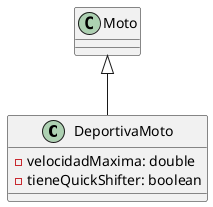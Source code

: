 @startuml
class DeportivaMoto extends Moto {
    - velocidadMaxima: double
    - tieneQuickShifter: boolean
}
@enduml
